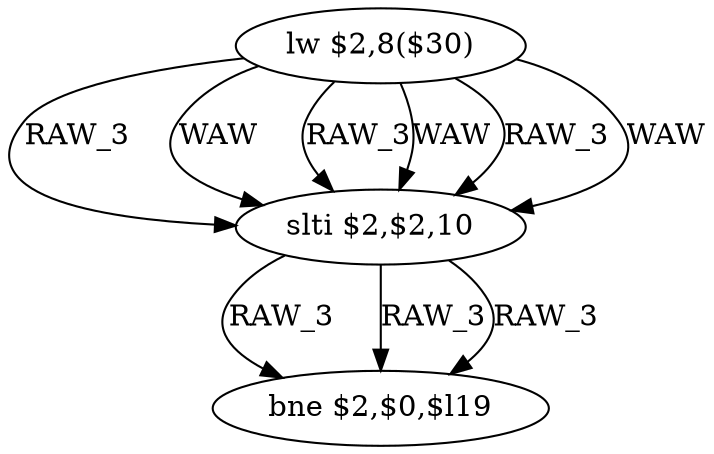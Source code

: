 digraph G1 {
node [shape = ellipse];
i0 [label = "lw $2,8($30)"] ;
i0 ->  i1 [label= "RAW_3"];
i0 ->  i1 [label= "WAW"];
i0 ->  i1 [label= "RAW_3"];
i0 ->  i1 [label= "WAW"];
i0 ->  i1 [label= "RAW_3"];
i0 ->  i1 [label= "WAW"];
i1 [label = "slti $2,$2,10"] ;
i1 ->  i2 [label= "RAW_3"];
i1 ->  i2 [label= "RAW_3"];
i1 ->  i2 [label= "RAW_3"];
i2 [label = "bne $2,$0,$l19"] ;
}
